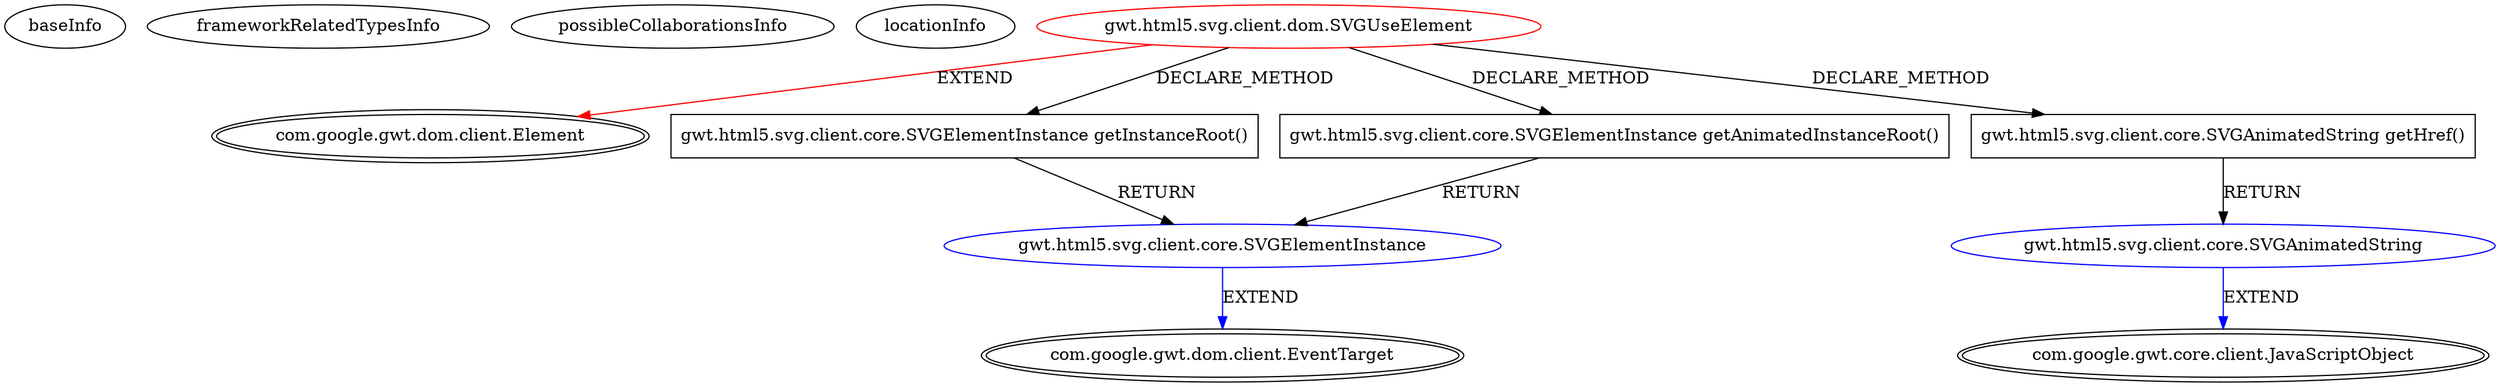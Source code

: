 digraph {
baseInfo[graphId=3833,category="extension_graph",isAnonymous=false,possibleRelation=true]
frameworkRelatedTypesInfo[0="com.google.gwt.dom.client.Element"]
possibleCollaborationsInfo[0="3833~CLIENT_METHOD_DECLARATION-RETURN_TYPE-CLIENT_METHOD_DECLARATION-RETURN_TYPE-~com.google.gwt.dom.client.Element ~com.google.gwt.dom.client.EventTarget ~false~false",1="3833~CLIENT_METHOD_DECLARATION-RETURN_TYPE-~com.google.gwt.dom.client.Element ~com.google.gwt.core.client.JavaScriptObject ~false~false"]
locationInfo[projectName="mguiral-GwtSvgLib",filePath="/mguiral-GwtSvgLib/GwtSvgLib-master/src/gwt/html5/svg/client/dom/SVGUseElement.java",contextSignature="SVGUseElement",graphId="3833"]
0[label="gwt.html5.svg.client.dom.SVGUseElement",vertexType="ROOT_CLIENT_CLASS_DECLARATION",isFrameworkType=false,color=red]
1[label="com.google.gwt.dom.client.Element",vertexType="FRAMEWORK_CLASS_TYPE",isFrameworkType=true,peripheries=2]
7[label="gwt.html5.svg.client.core.SVGElementInstance getInstanceRoot()",vertexType="CLIENT_METHOD_DECLARATION",isFrameworkType=false,shape=box]
8[label="gwt.html5.svg.client.core.SVGElementInstance",vertexType="REFERENCE_CLIENT_CLASS_DECLARATION",isFrameworkType=false,color=blue]
9[label="com.google.gwt.dom.client.EventTarget",vertexType="FRAMEWORK_CLASS_TYPE",isFrameworkType=true,peripheries=2]
10[label="gwt.html5.svg.client.core.SVGElementInstance getAnimatedInstanceRoot()",vertexType="CLIENT_METHOD_DECLARATION",isFrameworkType=false,shape=box]
12[label="gwt.html5.svg.client.core.SVGAnimatedString getHref()",vertexType="CLIENT_METHOD_DECLARATION",isFrameworkType=false,shape=box]
13[label="gwt.html5.svg.client.core.SVGAnimatedString",vertexType="REFERENCE_CLIENT_CLASS_DECLARATION",isFrameworkType=false,color=blue]
14[label="com.google.gwt.core.client.JavaScriptObject",vertexType="FRAMEWORK_CLASS_TYPE",isFrameworkType=true,peripheries=2]
0->1[label="EXTEND",color=red]
0->7[label="DECLARE_METHOD"]
8->9[label="EXTEND",color=blue]
7->8[label="RETURN"]
0->10[label="DECLARE_METHOD"]
10->8[label="RETURN"]
0->12[label="DECLARE_METHOD"]
13->14[label="EXTEND",color=blue]
12->13[label="RETURN"]
}
